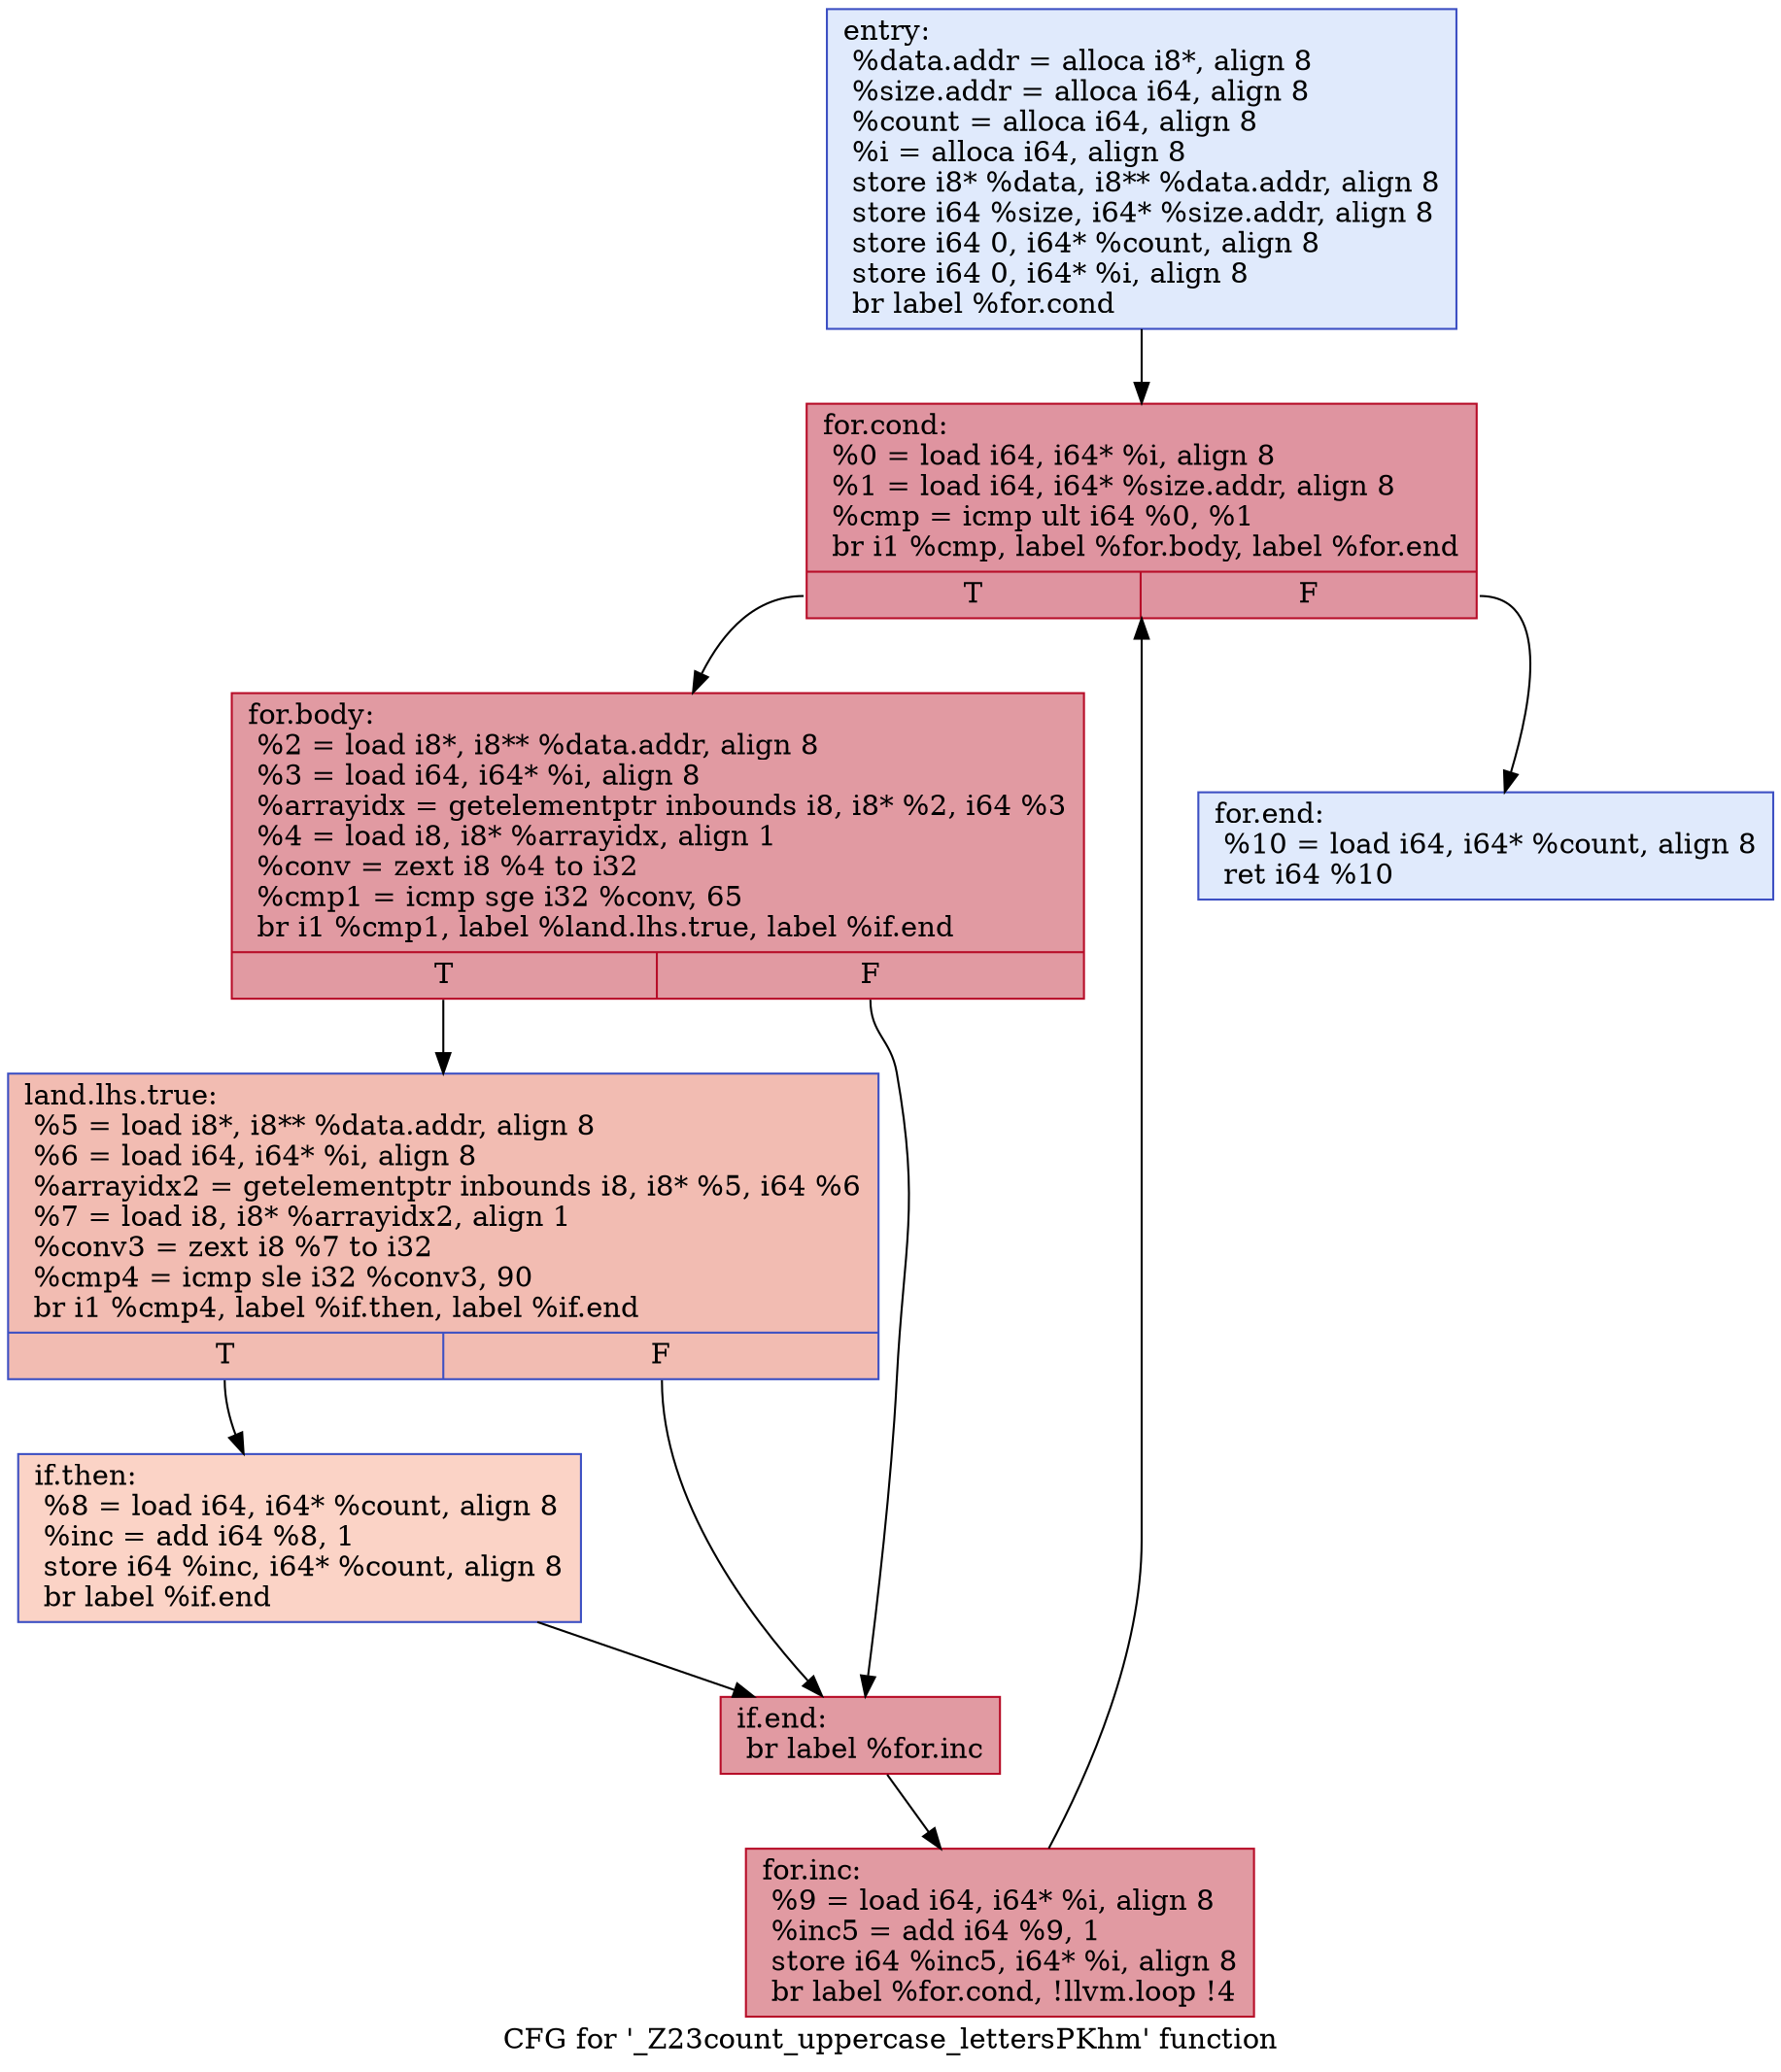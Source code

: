 digraph "CFG for '_Z23count_uppercase_lettersPKhm' function" {
	label="CFG for '_Z23count_uppercase_lettersPKhm' function";

	Node0x555911a8b7b0 [shape=record,color="#3d50c3ff", style=filled, fillcolor="#b9d0f970",label="{entry:\l  %data.addr = alloca i8*, align 8\l  %size.addr = alloca i64, align 8\l  %count = alloca i64, align 8\l  %i = alloca i64, align 8\l  store i8* %data, i8** %data.addr, align 8\l  store i64 %size, i64* %size.addr, align 8\l  store i64 0, i64* %count, align 8\l  store i64 0, i64* %i, align 8\l  br label %for.cond\l}"];
	Node0x555911a8b7b0 -> Node0x555911a8c320;
	Node0x555911a8c320 [shape=record,color="#b70d28ff", style=filled, fillcolor="#b70d2870",label="{for.cond:                                         \l  %0 = load i64, i64* %i, align 8\l  %1 = load i64, i64* %size.addr, align 8\l  %cmp = icmp ult i64 %0, %1\l  br i1 %cmp, label %for.body, label %for.end\l|{<s0>T|<s1>F}}"];
	Node0x555911a8c320:s0 -> Node0x555911a8c5c0;
	Node0x555911a8c320:s1 -> Node0x555911a8c640;
	Node0x555911a8c5c0 [shape=record,color="#b70d28ff", style=filled, fillcolor="#bb1b2c70",label="{for.body:                                         \l  %2 = load i8*, i8** %data.addr, align 8\l  %3 = load i64, i64* %i, align 8\l  %arrayidx = getelementptr inbounds i8, i8* %2, i64 %3\l  %4 = load i8, i8* %arrayidx, align 1\l  %conv = zext i8 %4 to i32\l  %cmp1 = icmp sge i32 %conv, 65\l  br i1 %cmp1, label %land.lhs.true, label %if.end\l|{<s0>T|<s1>F}}"];
	Node0x555911a8c5c0:s0 -> Node0x555911a8cd20;
	Node0x555911a8c5c0:s1 -> Node0x555911a8cda0;
	Node0x555911a8cd20 [shape=record,color="#3d50c3ff", style=filled, fillcolor="#e1675170",label="{land.lhs.true:                                    \l  %5 = load i8*, i8** %data.addr, align 8\l  %6 = load i64, i64* %i, align 8\l  %arrayidx2 = getelementptr inbounds i8, i8* %5, i64 %6\l  %7 = load i8, i8* %arrayidx2, align 1\l  %conv3 = zext i8 %7 to i32\l  %cmp4 = icmp sle i32 %conv3, 90\l  br i1 %cmp4, label %if.then, label %if.end\l|{<s0>T|<s1>F}}"];
	Node0x555911a8cd20:s0 -> Node0x555911a8d2b0;
	Node0x555911a8cd20:s1 -> Node0x555911a8cda0;
	Node0x555911a8d2b0 [shape=record,color="#3d50c3ff", style=filled, fillcolor="#f59c7d70",label="{if.then:                                          \l  %8 = load i64, i64* %count, align 8\l  %inc = add i64 %8, 1\l  store i64 %inc, i64* %count, align 8\l  br label %if.end\l}"];
	Node0x555911a8d2b0 -> Node0x555911a8cda0;
	Node0x555911a8cda0 [shape=record,color="#b70d28ff", style=filled, fillcolor="#bb1b2c70",label="{if.end:                                           \l  br label %for.inc\l}"];
	Node0x555911a8cda0 -> Node0x555911a8ca10;
	Node0x555911a8ca10 [shape=record,color="#b70d28ff", style=filled, fillcolor="#bb1b2c70",label="{for.inc:                                          \l  %9 = load i64, i64* %i, align 8\l  %inc5 = add i64 %9, 1\l  store i64 %inc5, i64* %i, align 8\l  br label %for.cond, !llvm.loop !4\l}"];
	Node0x555911a8ca10 -> Node0x555911a8c320;
	Node0x555911a8c640 [shape=record,color="#3d50c3ff", style=filled, fillcolor="#b9d0f970",label="{for.end:                                          \l  %10 = load i64, i64* %count, align 8\l  ret i64 %10\l}"];
}
